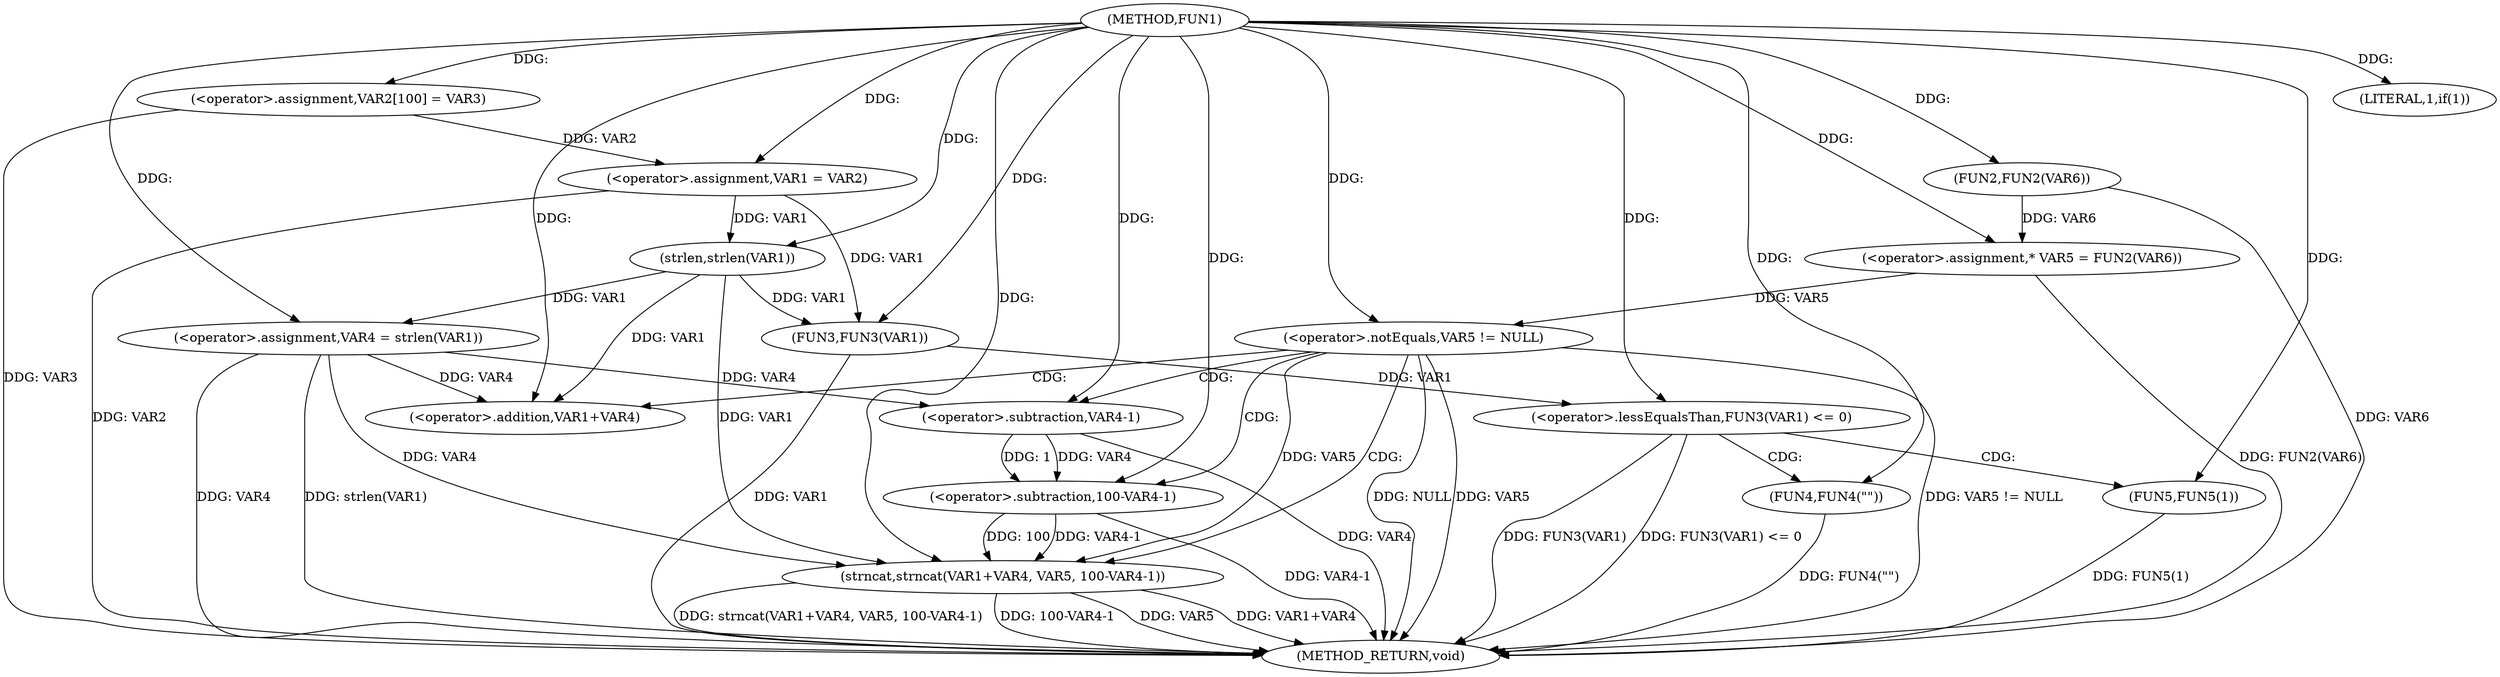 digraph FUN1 {  
"1000100" [label = "(METHOD,FUN1)" ]
"1000149" [label = "(METHOD_RETURN,void)" ]
"1000104" [label = "(<operator>.assignment,VAR2[100] = VAR3)" ]
"1000107" [label = "(<operator>.assignment,VAR1 = VAR2)" ]
"1000111" [label = "(LITERAL,1,if(1))" ]
"1000115" [label = "(<operator>.assignment,VAR4 = strlen(VAR1))" ]
"1000117" [label = "(strlen,strlen(VAR1))" ]
"1000120" [label = "(<operator>.assignment,* VAR5 = FUN2(VAR6))" ]
"1000122" [label = "(FUN2,FUN2(VAR6))" ]
"1000125" [label = "(<operator>.notEquals,VAR5 != NULL)" ]
"1000129" [label = "(strncat,strncat(VAR1+VAR4, VAR5, 100-VAR4-1))" ]
"1000130" [label = "(<operator>.addition,VAR1+VAR4)" ]
"1000134" [label = "(<operator>.subtraction,100-VAR4-1)" ]
"1000136" [label = "(<operator>.subtraction,VAR4-1)" ]
"1000140" [label = "(<operator>.lessEqualsThan,FUN3(VAR1) <= 0)" ]
"1000141" [label = "(FUN3,FUN3(VAR1))" ]
"1000145" [label = "(FUN4,FUN4(\"\"))" ]
"1000147" [label = "(FUN5,FUN5(1))" ]
  "1000115" -> "1000149"  [ label = "DDG: strlen(VAR1)"] 
  "1000141" -> "1000149"  [ label = "DDG: VAR1"] 
  "1000125" -> "1000149"  [ label = "DDG: VAR5 != NULL"] 
  "1000140" -> "1000149"  [ label = "DDG: FUN3(VAR1) <= 0"] 
  "1000125" -> "1000149"  [ label = "DDG: NULL"] 
  "1000129" -> "1000149"  [ label = "DDG: VAR5"] 
  "1000129" -> "1000149"  [ label = "DDG: VAR1+VAR4"] 
  "1000125" -> "1000149"  [ label = "DDG: VAR5"] 
  "1000122" -> "1000149"  [ label = "DDG: VAR6"] 
  "1000140" -> "1000149"  [ label = "DDG: FUN3(VAR1)"] 
  "1000129" -> "1000149"  [ label = "DDG: strncat(VAR1+VAR4, VAR5, 100-VAR4-1)"] 
  "1000129" -> "1000149"  [ label = "DDG: 100-VAR4-1"] 
  "1000134" -> "1000149"  [ label = "DDG: VAR4-1"] 
  "1000120" -> "1000149"  [ label = "DDG: FUN2(VAR6)"] 
  "1000145" -> "1000149"  [ label = "DDG: FUN4(\"\")"] 
  "1000147" -> "1000149"  [ label = "DDG: FUN5(1)"] 
  "1000115" -> "1000149"  [ label = "DDG: VAR4"] 
  "1000136" -> "1000149"  [ label = "DDG: VAR4"] 
  "1000104" -> "1000149"  [ label = "DDG: VAR3"] 
  "1000107" -> "1000149"  [ label = "DDG: VAR2"] 
  "1000100" -> "1000104"  [ label = "DDG: "] 
  "1000104" -> "1000107"  [ label = "DDG: VAR2"] 
  "1000100" -> "1000107"  [ label = "DDG: "] 
  "1000100" -> "1000111"  [ label = "DDG: "] 
  "1000117" -> "1000115"  [ label = "DDG: VAR1"] 
  "1000100" -> "1000115"  [ label = "DDG: "] 
  "1000107" -> "1000117"  [ label = "DDG: VAR1"] 
  "1000100" -> "1000117"  [ label = "DDG: "] 
  "1000122" -> "1000120"  [ label = "DDG: VAR6"] 
  "1000100" -> "1000120"  [ label = "DDG: "] 
  "1000100" -> "1000122"  [ label = "DDG: "] 
  "1000120" -> "1000125"  [ label = "DDG: VAR5"] 
  "1000100" -> "1000125"  [ label = "DDG: "] 
  "1000117" -> "1000129"  [ label = "DDG: VAR1"] 
  "1000100" -> "1000129"  [ label = "DDG: "] 
  "1000115" -> "1000129"  [ label = "DDG: VAR4"] 
  "1000117" -> "1000130"  [ label = "DDG: VAR1"] 
  "1000100" -> "1000130"  [ label = "DDG: "] 
  "1000115" -> "1000130"  [ label = "DDG: VAR4"] 
  "1000125" -> "1000129"  [ label = "DDG: VAR5"] 
  "1000134" -> "1000129"  [ label = "DDG: 100"] 
  "1000134" -> "1000129"  [ label = "DDG: VAR4-1"] 
  "1000100" -> "1000134"  [ label = "DDG: "] 
  "1000136" -> "1000134"  [ label = "DDG: VAR4"] 
  "1000136" -> "1000134"  [ label = "DDG: 1"] 
  "1000100" -> "1000136"  [ label = "DDG: "] 
  "1000115" -> "1000136"  [ label = "DDG: VAR4"] 
  "1000141" -> "1000140"  [ label = "DDG: VAR1"] 
  "1000107" -> "1000141"  [ label = "DDG: VAR1"] 
  "1000117" -> "1000141"  [ label = "DDG: VAR1"] 
  "1000100" -> "1000141"  [ label = "DDG: "] 
  "1000100" -> "1000140"  [ label = "DDG: "] 
  "1000100" -> "1000145"  [ label = "DDG: "] 
  "1000100" -> "1000147"  [ label = "DDG: "] 
  "1000125" -> "1000129"  [ label = "CDG: "] 
  "1000125" -> "1000130"  [ label = "CDG: "] 
  "1000125" -> "1000136"  [ label = "CDG: "] 
  "1000125" -> "1000134"  [ label = "CDG: "] 
  "1000140" -> "1000147"  [ label = "CDG: "] 
  "1000140" -> "1000145"  [ label = "CDG: "] 
}
